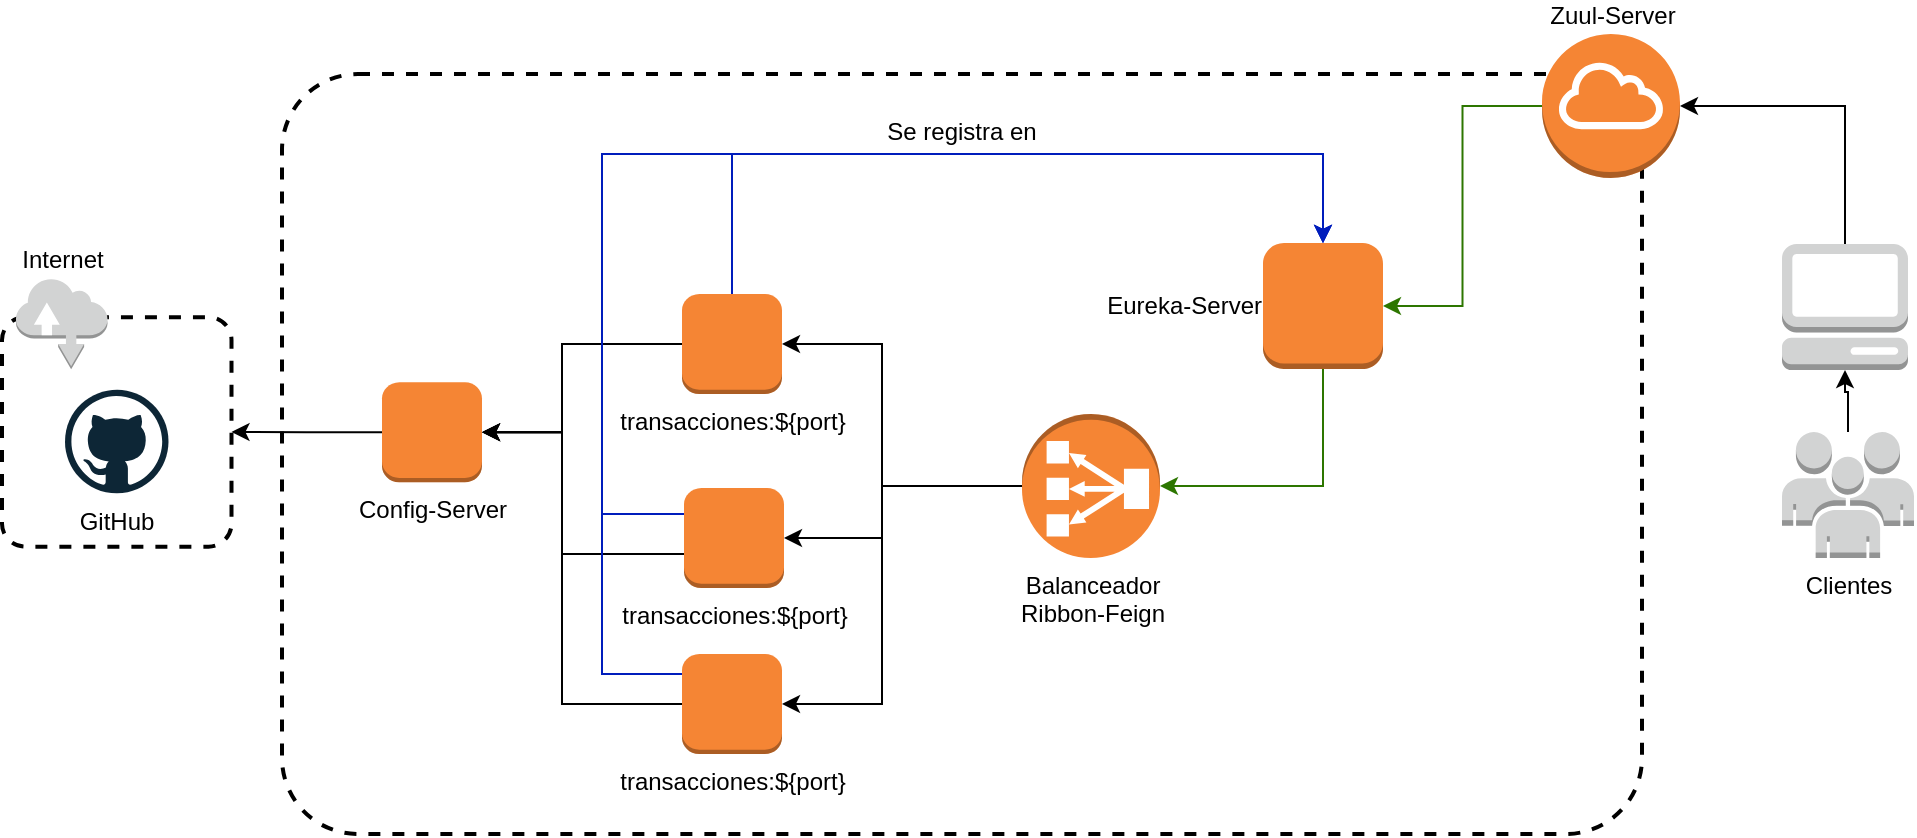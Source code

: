 <mxfile version="13.3.9" type="device"><diagram id="yTHUViDq2bShXxEZNbQY" name="Page-1"><mxGraphModel dx="852" dy="494" grid="1" gridSize="10" guides="1" tooltips="1" connect="1" arrows="1" fold="1" page="1" pageScale="1" pageWidth="1169" pageHeight="827" math="0" shadow="0"><root><mxCell id="0"/><mxCell id="1" parent="0"/><mxCell id="-uV16eM7UMj4GZiALtO7-39" value="" style="rounded=1;arcSize=10;fillColor=none;gradientColor=none;strokeWidth=2;fontColor=#000000;dashed=1;" parent="1" vertex="1"><mxGeometry x="300" y="180" width="680" height="380" as="geometry"/></mxCell><mxCell id="-uV16eM7UMj4GZiALtO7-33" style="edgeStyle=orthogonalEdgeStyle;rounded=0;orthogonalLoop=1;jettySize=auto;html=1;entryX=0.5;entryY=0;entryDx=0;entryDy=0;entryPerimeter=0;fontColor=#000000;fillColor=#0050ef;strokeColor=#001DBC;" parent="1" source="-uV16eM7UMj4GZiALtO7-4" target="-uV16eM7UMj4GZiALtO7-28" edge="1"><mxGeometry relative="1" as="geometry"><Array as="points"><mxPoint x="525" y="220"/><mxPoint x="820" y="220"/></Array></mxGeometry></mxCell><mxCell id="Utii3RoyqkQ1G3igM2co-3" style="edgeStyle=orthogonalEdgeStyle;rounded=0;orthogonalLoop=1;jettySize=auto;html=1;entryX=1;entryY=0.5;entryDx=0;entryDy=0;entryPerimeter=0;" parent="1" source="-uV16eM7UMj4GZiALtO7-4" target="-uV16eM7UMj4GZiALtO7-42" edge="1"><mxGeometry relative="1" as="geometry"><Array as="points"><mxPoint x="440" y="315"/><mxPoint x="440" y="359"/></Array></mxGeometry></mxCell><mxCell id="-uV16eM7UMj4GZiALtO7-4" value="transacciones:${port}" style="outlineConnect=0;dashed=0;verticalLabelPosition=bottom;verticalAlign=top;align=center;html=1;shape=mxgraph.aws3.instance;fillColor=#F58534;gradientColor=none;labelPosition=center;fontColor=#000000;" parent="1" vertex="1"><mxGeometry x="500" y="290" width="50" height="50" as="geometry"/></mxCell><mxCell id="-uV16eM7UMj4GZiALtO7-41" style="edgeStyle=orthogonalEdgeStyle;rounded=0;orthogonalLoop=1;jettySize=auto;html=1;entryX=1;entryY=0.5;entryDx=0;entryDy=0;entryPerimeter=0;fontColor=#000000;fillColor=#60a917;strokeColor=#2D7600;" parent="1" source="-uV16eM7UMj4GZiALtO7-12" target="-uV16eM7UMj4GZiALtO7-28" edge="1"><mxGeometry relative="1" as="geometry"/></mxCell><mxCell id="-uV16eM7UMj4GZiALtO7-12" value="Zuul-Server" style="outlineConnect=0;dashed=0;verticalLabelPosition=top;verticalAlign=bottom;align=center;html=1;shape=mxgraph.aws3.internet_gateway;fillColor=#F58534;gradientColor=none;fontColor=#000000;labelPosition=center;" parent="1" vertex="1"><mxGeometry x="930" y="160" width="69" height="72" as="geometry"/></mxCell><mxCell id="Utii3RoyqkQ1G3igM2co-7" style="edgeStyle=orthogonalEdgeStyle;rounded=0;orthogonalLoop=1;jettySize=auto;html=1;entryX=1;entryY=0.5;entryDx=0;entryDy=0;entryPerimeter=0;" parent="1" source="-uV16eM7UMj4GZiALtO7-13" target="-uV16eM7UMj4GZiALtO7-4" edge="1"><mxGeometry relative="1" as="geometry"><Array as="points"><mxPoint x="600" y="386"/><mxPoint x="600" y="315"/></Array></mxGeometry></mxCell><mxCell id="Utii3RoyqkQ1G3igM2co-8" style="edgeStyle=orthogonalEdgeStyle;rounded=0;orthogonalLoop=1;jettySize=auto;html=1;" parent="1" source="-uV16eM7UMj4GZiALtO7-13" target="-uV16eM7UMj4GZiALtO7-20" edge="1"><mxGeometry relative="1" as="geometry"><Array as="points"><mxPoint x="600" y="386"/><mxPoint x="600" y="412"/></Array></mxGeometry></mxCell><mxCell id="Utii3RoyqkQ1G3igM2co-12" style="edgeStyle=orthogonalEdgeStyle;rounded=0;orthogonalLoop=1;jettySize=auto;html=1;entryX=1;entryY=0.5;entryDx=0;entryDy=0;entryPerimeter=0;" parent="1" source="-uV16eM7UMj4GZiALtO7-13" target="Utii3RoyqkQ1G3igM2co-9" edge="1"><mxGeometry relative="1" as="geometry"><Array as="points"><mxPoint x="600" y="386"/><mxPoint x="600" y="495"/></Array></mxGeometry></mxCell><mxCell id="-uV16eM7UMj4GZiALtO7-13" value="Balanceador&lt;br&gt;Ribbon-Feign" style="outlineConnect=0;dashed=0;verticalLabelPosition=bottom;verticalAlign=top;align=center;html=1;shape=mxgraph.aws3.classic_load_balancer;fillColor=#F58534;gradientColor=none;fontColor=#000000;direction=west;" parent="1" vertex="1"><mxGeometry x="670" y="350" width="69" height="72" as="geometry"/></mxCell><mxCell id="Utii3RoyqkQ1G3igM2co-2" style="edgeStyle=orthogonalEdgeStyle;rounded=0;orthogonalLoop=1;jettySize=auto;html=1;entryX=1;entryY=0.5;entryDx=0;entryDy=0;entryPerimeter=0;" parent="1" source="-uV16eM7UMj4GZiALtO7-20" target="-uV16eM7UMj4GZiALtO7-42" edge="1"><mxGeometry relative="1" as="geometry"><Array as="points"><mxPoint x="440" y="420"/><mxPoint x="440" y="359"/></Array></mxGeometry></mxCell><mxCell id="Utii3RoyqkQ1G3igM2co-6" style="edgeStyle=orthogonalEdgeStyle;rounded=0;orthogonalLoop=1;jettySize=auto;html=1;entryX=0.5;entryY=0;entryDx=0;entryDy=0;entryPerimeter=0;fillColor=#0050ef;strokeColor=#001DBC;" parent="1" source="-uV16eM7UMj4GZiALtO7-20" target="-uV16eM7UMj4GZiALtO7-28" edge="1"><mxGeometry relative="1" as="geometry"><Array as="points"><mxPoint x="460" y="400"/><mxPoint x="460" y="220"/><mxPoint x="820" y="220"/></Array></mxGeometry></mxCell><mxCell id="-uV16eM7UMj4GZiALtO7-20" value="transacciones:${port}" style="outlineConnect=0;dashed=0;verticalLabelPosition=bottom;verticalAlign=top;align=center;html=1;shape=mxgraph.aws3.instance;fillColor=#F58534;gradientColor=none;labelPosition=center;fontColor=#000000;" parent="1" vertex="1"><mxGeometry x="501" y="387" width="50" height="50" as="geometry"/></mxCell><mxCell id="Utii3RoyqkQ1G3igM2co-13" style="edgeStyle=orthogonalEdgeStyle;rounded=0;orthogonalLoop=1;jettySize=auto;html=1;entryX=0;entryY=0.5;entryDx=0;entryDy=0;entryPerimeter=0;fillColor=#60a917;strokeColor=#2D7600;" parent="1" source="-uV16eM7UMj4GZiALtO7-28" target="-uV16eM7UMj4GZiALtO7-13" edge="1"><mxGeometry relative="1" as="geometry"><Array as="points"><mxPoint x="821" y="386"/></Array></mxGeometry></mxCell><mxCell id="-uV16eM7UMj4GZiALtO7-28" value="Eureka-Server" style="outlineConnect=0;dashed=0;verticalLabelPosition=middle;verticalAlign=middle;align=right;html=1;shape=mxgraph.aws3.instance;fillColor=#F58534;gradientColor=none;fontColor=#000000;labelPosition=left;" parent="1" vertex="1"><mxGeometry x="790.5" y="264.5" width="60" height="63" as="geometry"/></mxCell><mxCell id="-uV16eM7UMj4GZiALtO7-38" value="Se registra en" style="text;html=1;strokeColor=none;fillColor=none;align=center;verticalAlign=middle;whiteSpace=wrap;rounded=0;fontColor=#000000;" parent="1" vertex="1"><mxGeometry x="580" y="199" width="120" height="20" as="geometry"/></mxCell><mxCell id="Utii3RoyqkQ1G3igM2co-4" style="edgeStyle=orthogonalEdgeStyle;rounded=0;orthogonalLoop=1;jettySize=auto;html=1;entryX=1;entryY=0.5;entryDx=0;entryDy=0;" parent="1" source="-uV16eM7UMj4GZiALtO7-42" target="Mx-xXZIs0wIuQGBPKB_z-5" edge="1"><mxGeometry relative="1" as="geometry"/></mxCell><mxCell id="-uV16eM7UMj4GZiALtO7-42" value="Config-Server" style="outlineConnect=0;dashed=0;verticalLabelPosition=bottom;verticalAlign=top;align=center;html=1;shape=mxgraph.aws3.instance;fillColor=#F58534;gradientColor=none;labelPosition=center;fontColor=#000000;" parent="1" vertex="1"><mxGeometry x="350" y="334.125" width="50" height="50" as="geometry"/></mxCell><mxCell id="Utii3RoyqkQ1G3igM2co-1" value="" style="group" parent="1" vertex="1" connectable="0"><mxGeometry x="160" y="281.935" width="114.75" height="134.38" as="geometry"/></mxCell><mxCell id="Mx-xXZIs0wIuQGBPKB_z-6" value="" style="group" parent="Utii3RoyqkQ1G3igM2co-1" vertex="1" connectable="0"><mxGeometry width="114.75" height="134.38" as="geometry"/></mxCell><mxCell id="Mx-xXZIs0wIuQGBPKB_z-5" value="" style="rounded=1;arcSize=10;dashed=1;fillColor=none;gradientColor=none;strokeWidth=2;" parent="Mx-xXZIs0wIuQGBPKB_z-6" vertex="1"><mxGeometry y="19.63" width="114.75" height="114.75" as="geometry"/></mxCell><mxCell id="Mx-xXZIs0wIuQGBPKB_z-4" value="Internet" style="outlineConnect=0;dashed=0;verticalLabelPosition=top;verticalAlign=bottom;align=center;html=1;shape=mxgraph.aws3.internet;fillColor=#D2D3D3;gradientColor=none;labelPosition=center;" parent="Mx-xXZIs0wIuQGBPKB_z-6" vertex="1"><mxGeometry x="7" width="45.75" height="45.75" as="geometry"/></mxCell><mxCell id="Mx-xXZIs0wIuQGBPKB_z-2" value="GitHub" style="dashed=0;outlineConnect=0;html=1;align=center;labelPosition=center;verticalLabelPosition=bottom;verticalAlign=top;shape=mxgraph.weblogos.github" parent="Mx-xXZIs0wIuQGBPKB_z-6" vertex="1"><mxGeometry x="31.5" y="56.0" width="51.75" height="51.75" as="geometry"/></mxCell><mxCell id="Utii3RoyqkQ1G3igM2co-10" style="edgeStyle=orthogonalEdgeStyle;rounded=0;orthogonalLoop=1;jettySize=auto;html=1;entryX=1;entryY=0.5;entryDx=0;entryDy=0;entryPerimeter=0;" parent="1" source="Utii3RoyqkQ1G3igM2co-9" target="-uV16eM7UMj4GZiALtO7-42" edge="1"><mxGeometry relative="1" as="geometry"><Array as="points"><mxPoint x="440" y="495"/><mxPoint x="440" y="359"/></Array></mxGeometry></mxCell><mxCell id="Utii3RoyqkQ1G3igM2co-11" style="edgeStyle=orthogonalEdgeStyle;rounded=0;orthogonalLoop=1;jettySize=auto;html=1;entryX=0.5;entryY=0;entryDx=0;entryDy=0;entryPerimeter=0;fillColor=#0050ef;strokeColor=#001DBC;" parent="1" source="Utii3RoyqkQ1G3igM2co-9" target="-uV16eM7UMj4GZiALtO7-28" edge="1"><mxGeometry relative="1" as="geometry"><Array as="points"><mxPoint x="460" y="480"/><mxPoint x="460" y="220"/><mxPoint x="821" y="220"/></Array></mxGeometry></mxCell><mxCell id="Utii3RoyqkQ1G3igM2co-9" value="transacciones:${port}" style="outlineConnect=0;dashed=0;verticalLabelPosition=bottom;verticalAlign=top;align=center;html=1;shape=mxgraph.aws3.instance;fillColor=#F58534;gradientColor=none;labelPosition=center;fontColor=#000000;" parent="1" vertex="1"><mxGeometry x="500" y="470" width="50" height="50" as="geometry"/></mxCell><mxCell id="Utii3RoyqkQ1G3igM2co-17" style="edgeStyle=orthogonalEdgeStyle;rounded=0;orthogonalLoop=1;jettySize=auto;html=1;entryX=1;entryY=0.5;entryDx=0;entryDy=0;entryPerimeter=0;" parent="1" source="Utii3RoyqkQ1G3igM2co-14" target="-uV16eM7UMj4GZiALtO7-12" edge="1"><mxGeometry relative="1" as="geometry"><Array as="points"><mxPoint x="1082" y="196"/></Array></mxGeometry></mxCell><mxCell id="Utii3RoyqkQ1G3igM2co-14" value="" style="outlineConnect=0;dashed=0;verticalLabelPosition=bottom;verticalAlign=top;align=center;html=1;shape=mxgraph.aws3.management_console;fillColor=#D2D3D3;gradientColor=none;" parent="1" vertex="1"><mxGeometry x="1050" y="265" width="63" height="63" as="geometry"/></mxCell><mxCell id="Utii3RoyqkQ1G3igM2co-16" style="edgeStyle=orthogonalEdgeStyle;rounded=0;orthogonalLoop=1;jettySize=auto;html=1;entryX=0.5;entryY=1;entryDx=0;entryDy=0;entryPerimeter=0;" parent="1" source="Utii3RoyqkQ1G3igM2co-15" target="Utii3RoyqkQ1G3igM2co-14" edge="1"><mxGeometry relative="1" as="geometry"/></mxCell><mxCell id="Utii3RoyqkQ1G3igM2co-15" value="Clientes" style="outlineConnect=0;dashed=0;verticalLabelPosition=bottom;verticalAlign=top;align=center;html=1;shape=mxgraph.aws3.users;fillColor=#D2D3D3;gradientColor=none;" parent="1" vertex="1"><mxGeometry x="1050" y="359" width="66" height="63" as="geometry"/></mxCell></root></mxGraphModel></diagram></mxfile>
